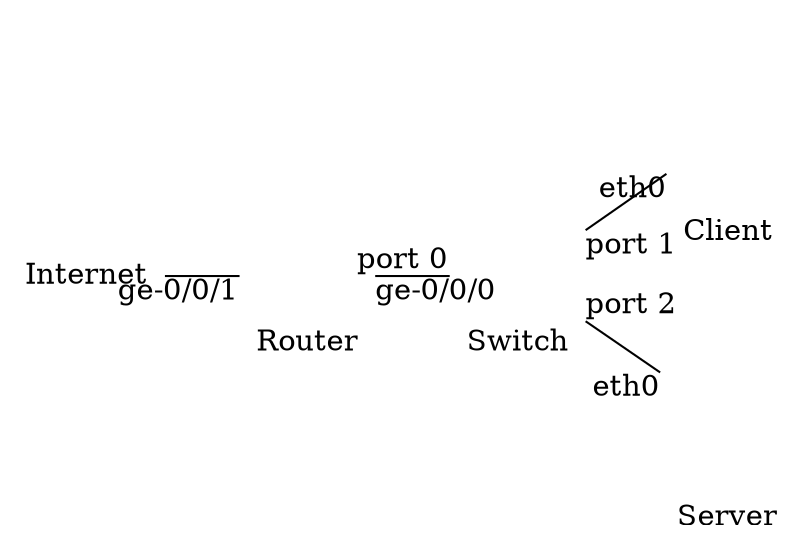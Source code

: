 graph "First example"
{
	rankdir="LR"
	{
		Internet [shape=plaintext image="images/network.png" ]
		Router [shape=plaintext image="images/router.png" label="\n\n\n\nRouter" ]
		Switch [shape=plaintext image="images/switch.png" label="\n\n\n\nSwitch"]
		Client [shape=plaintext image="images/client-laptop.png" label="\n\n\n\n\n\nClient" ]
		Server [shape=plaintext image="images/server.png" label="\n\n\n\n\n\nServer" ]
	}
	Internet--Router [ headlabel=" ge-0/0/1" bgcolor="white"];
	Router--Switch [ headlabel=" port 0" taillabel="ge-0/0/0 "];
	Switch--Client [ headlabel=" eth0" taillabel="port 1 "];
	Switch--Server [ headlabel=" eth0" taillabel="port 2 "];
}
